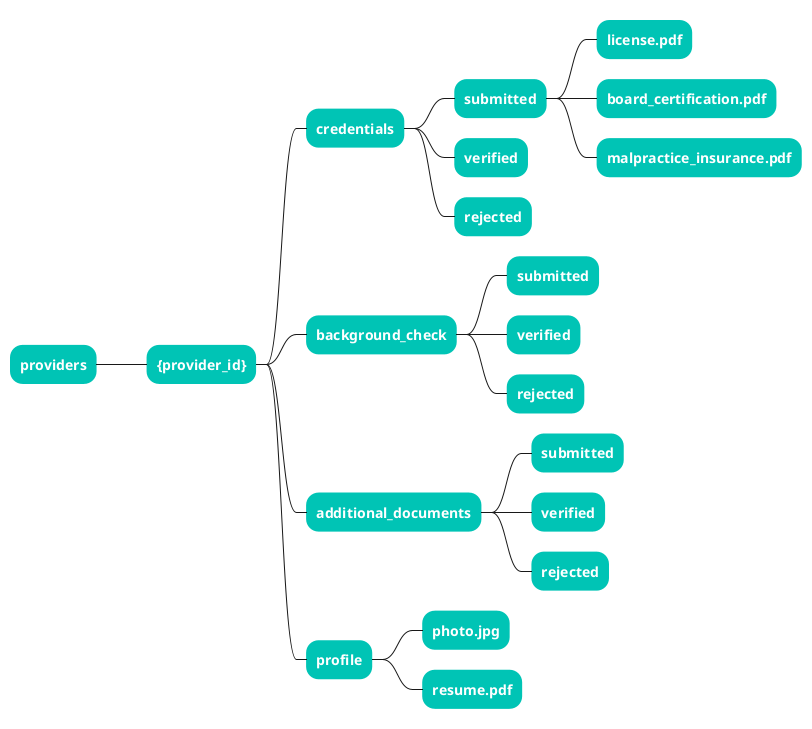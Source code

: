 @startmindmap S3 Bucket Structure
skinparam node {
    BackgroundColor #00C4B5
    FontColor #FFFFFF
    BorderColor #00C4B5
    BorderThickness 1
    FontStyle bold
}
* providers
** {provider_id}
*** credentials
**** submitted
***** license.pdf
***** board_certification.pdf
***** malpractice_insurance.pdf
**** verified
**** rejected
*** background_check
**** submitted
**** verified
**** rejected
*** additional_documents
**** submitted
**** verified
**** rejected
*** profile
**** photo.jpg
**** resume.pdf
@endmindmap

